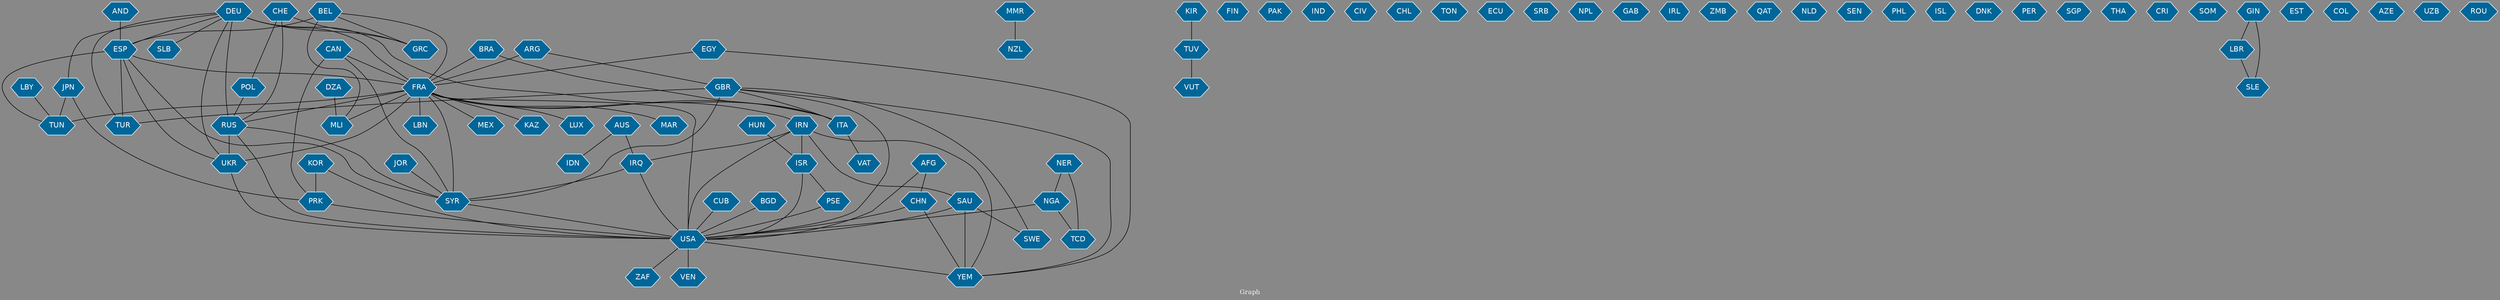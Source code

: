 // Countries together in item graph
graph {
	graph [bgcolor="#888888" fontcolor=white fontsize=12 label="Graph" outputorder=edgesfirst overlap=prism]
	node [color=white fillcolor="#006699" fontcolor=white fontname=Helvetica shape=hexagon style=filled]
	edge [arrowhead=open color=black fontcolor=white fontname=Courier fontsize=12]
		UKR [label=UKR]
		PSE [label=PSE]
		MMR [label=MMR]
		NGA [label=NGA]
		GRC [label=GRC]
		DEU [label=DEU]
		BRA [label=BRA]
		FRA [label=FRA]
		TUN [label=TUN]
		USA [label=USA]
		ITA [label=ITA]
		RUS [label=RUS]
		VUT [label=VUT]
		YEM [label=YEM]
		SAU [label=SAU]
		GBR [label=GBR]
		ISR [label=ISR]
		IRN [label=IRN]
		TUR [label=TUR]
		CUB [label=CUB]
		SYR [label=SYR]
		FIN [label=FIN]
		IRQ [label=IRQ]
		IDN [label=IDN]
		JPN [label=JPN]
		EGY [label=EGY]
		VEN [label=VEN]
		MAR [label=MAR]
		AFG [label=AFG]
		MLI [label=MLI]
		SWE [label=SWE]
		PAK [label=PAK]
		IND [label=IND]
		CAN [label=CAN]
		BGD [label=BGD]
		ARG [label=ARG]
		CIV [label=CIV]
		CHL [label=CHL]
		TON [label=TON]
		ECU [label=ECU]
		AUS [label=AUS]
		VAT [label=VAT]
		SRB [label=SRB]
		KOR [label=KOR]
		NPL [label=NPL]
		ESP [label=ESP]
		BEL [label=BEL]
		GAB [label=GAB]
		IRL [label=IRL]
		ZMB [label=ZMB]
		QAT [label=QAT]
		CHN [label=CHN]
		NLD [label=NLD]
		LBN [label=LBN]
		MEX [label=MEX]
		SEN [label=SEN]
		PRK [label=PRK]
		JOR [label=JOR]
		DZA [label=DZA]
		HUN [label=HUN]
		SLB [label=SLB]
		PHL [label=PHL]
		TUV [label=TUV]
		ISL [label=ISL]
		AND [label=AND]
		KIR [label=KIR]
		DNK [label=DNK]
		ZAF [label=ZAF]
		PER [label=PER]
		LBY [label=LBY]
		SGP [label=SGP]
		THA [label=THA]
		KAZ [label=KAZ]
		CRI [label=CRI]
		NZL [label=NZL]
		SOM [label=SOM]
		GIN [label=GIN]
		LBR [label=LBR]
		SLE [label=SLE]
		TCD [label=TCD]
		NER [label=NER]
		EST [label=EST]
		COL [label=COL]
		CHE [label=CHE]
		LUX [label=LUX]
		AZE [label=AZE]
		UZB [label=UZB]
		ROU [label=ROU]
		POL [label=POL]
			ESP -- UKR [weight=1]
			CHE -- RUS [weight=2]
			FRA -- IRN [weight=3]
			SAU -- YEM [weight=16]
			JPN -- TUN [weight=1]
			GBR -- YEM [weight=1]
			SAU -- SWE [weight=2]
			LBY -- TUN [weight=1]
			AND -- ESP [weight=1]
			FRA -- MAR [weight=2]
			JOR -- SYR [weight=1]
			AFG -- USA [weight=2]
			BEL -- GRC [weight=1]
			IRN -- ISR [weight=15]
			BEL -- FRA [weight=2]
			FRA -- KAZ [weight=1]
			DEU -- SLB [weight=1]
			CAN -- SYR [weight=3]
			HUN -- ISR [weight=1]
			USA -- YEM [weight=1]
			BGD -- USA [weight=1]
			FRA -- MLI [weight=12]
			PRK -- USA [weight=3]
			DEU -- ESP [weight=2]
			EGY -- FRA [weight=1]
			KOR -- PRK [weight=4]
			NGA -- USA [weight=2]
			DEU -- RUS [weight=7]
			KOR -- USA [weight=8]
			CHN -- USA [weight=2]
			ESP -- TUR [weight=1]
			EGY -- YEM [weight=1]
			RUS -- SYR [weight=1]
			DEU -- ITA [weight=1]
			MMR -- NZL [weight=1]
			AUS -- IRQ [weight=1]
			JPN -- PRK [weight=1]
			GIN -- SLE [weight=1]
			ARG -- FRA [weight=13]
			UKR -- USA [weight=3]
			PSE -- USA [weight=5]
			IRQ -- SYR [weight=1]
			ESP -- SYR [weight=1]
			ISR -- USA [weight=23]
			DEU -- GRC [weight=8]
			FRA -- MEX [weight=1]
			AUS -- IDN [weight=1]
			DZA -- MLI [weight=1]
			GBR -- SYR [weight=2]
			CHE -- GRC [weight=1]
			FRA -- USA [weight=5]
			DEU -- FRA [weight=11]
			USA -- ZAF [weight=2]
			ISR -- PSE [weight=15]
			CUB -- USA [weight=3]
			IRN -- IRQ [weight=2]
			ESP -- FRA [weight=6]
			CAN -- PRK [weight=2]
			GBR -- SWE [weight=1]
			BRA -- ITA [weight=6]
			BEL -- MLI [weight=2]
			ESP -- TUN [weight=1]
			FRA -- SYR [weight=8]
			TUV -- VUT [weight=1]
			FRA -- LUX [weight=1]
			CAN -- FRA [weight=1]
			DEU -- JPN [weight=1]
			RUS -- UKR [weight=23]
			FRA -- RUS [weight=7]
			IRN -- USA [weight=15]
			IRN -- SAU [weight=4]
			POL -- RUS [weight=2]
			FRA -- LBN [weight=3]
			NGA -- TCD [weight=1]
			GBR -- USA [weight=1]
			GIN -- LBR [weight=1]
			SYR -- USA [weight=3]
			DEU -- UKR [weight=6]
			BRA -- FRA [weight=1]
			AFG -- CHN [weight=1]
			IRQ -- USA [weight=5]
			NER -- NGA [weight=1]
			IRN -- YEM [weight=4]
			ARG -- GBR [weight=1]
			GBR -- TUR [weight=2]
			DEU -- TUR [weight=1]
			KIR -- TUV [weight=1]
			CHE -- POL [weight=1]
			ITA -- VAT [weight=2]
			RUS -- USA [weight=2]
			USA -- VEN [weight=8]
			FRA -- ITA [weight=4]
			GBR -- ITA [weight=1]
			LBR -- SLE [weight=1]
			BEL -- ESP [weight=2]
			CHN -- YEM [weight=2]
			FRA -- UKR [weight=6]
			FRA -- TUN [weight=27]
			NER -- TCD [weight=1]
			SAU -- USA [weight=2]
}